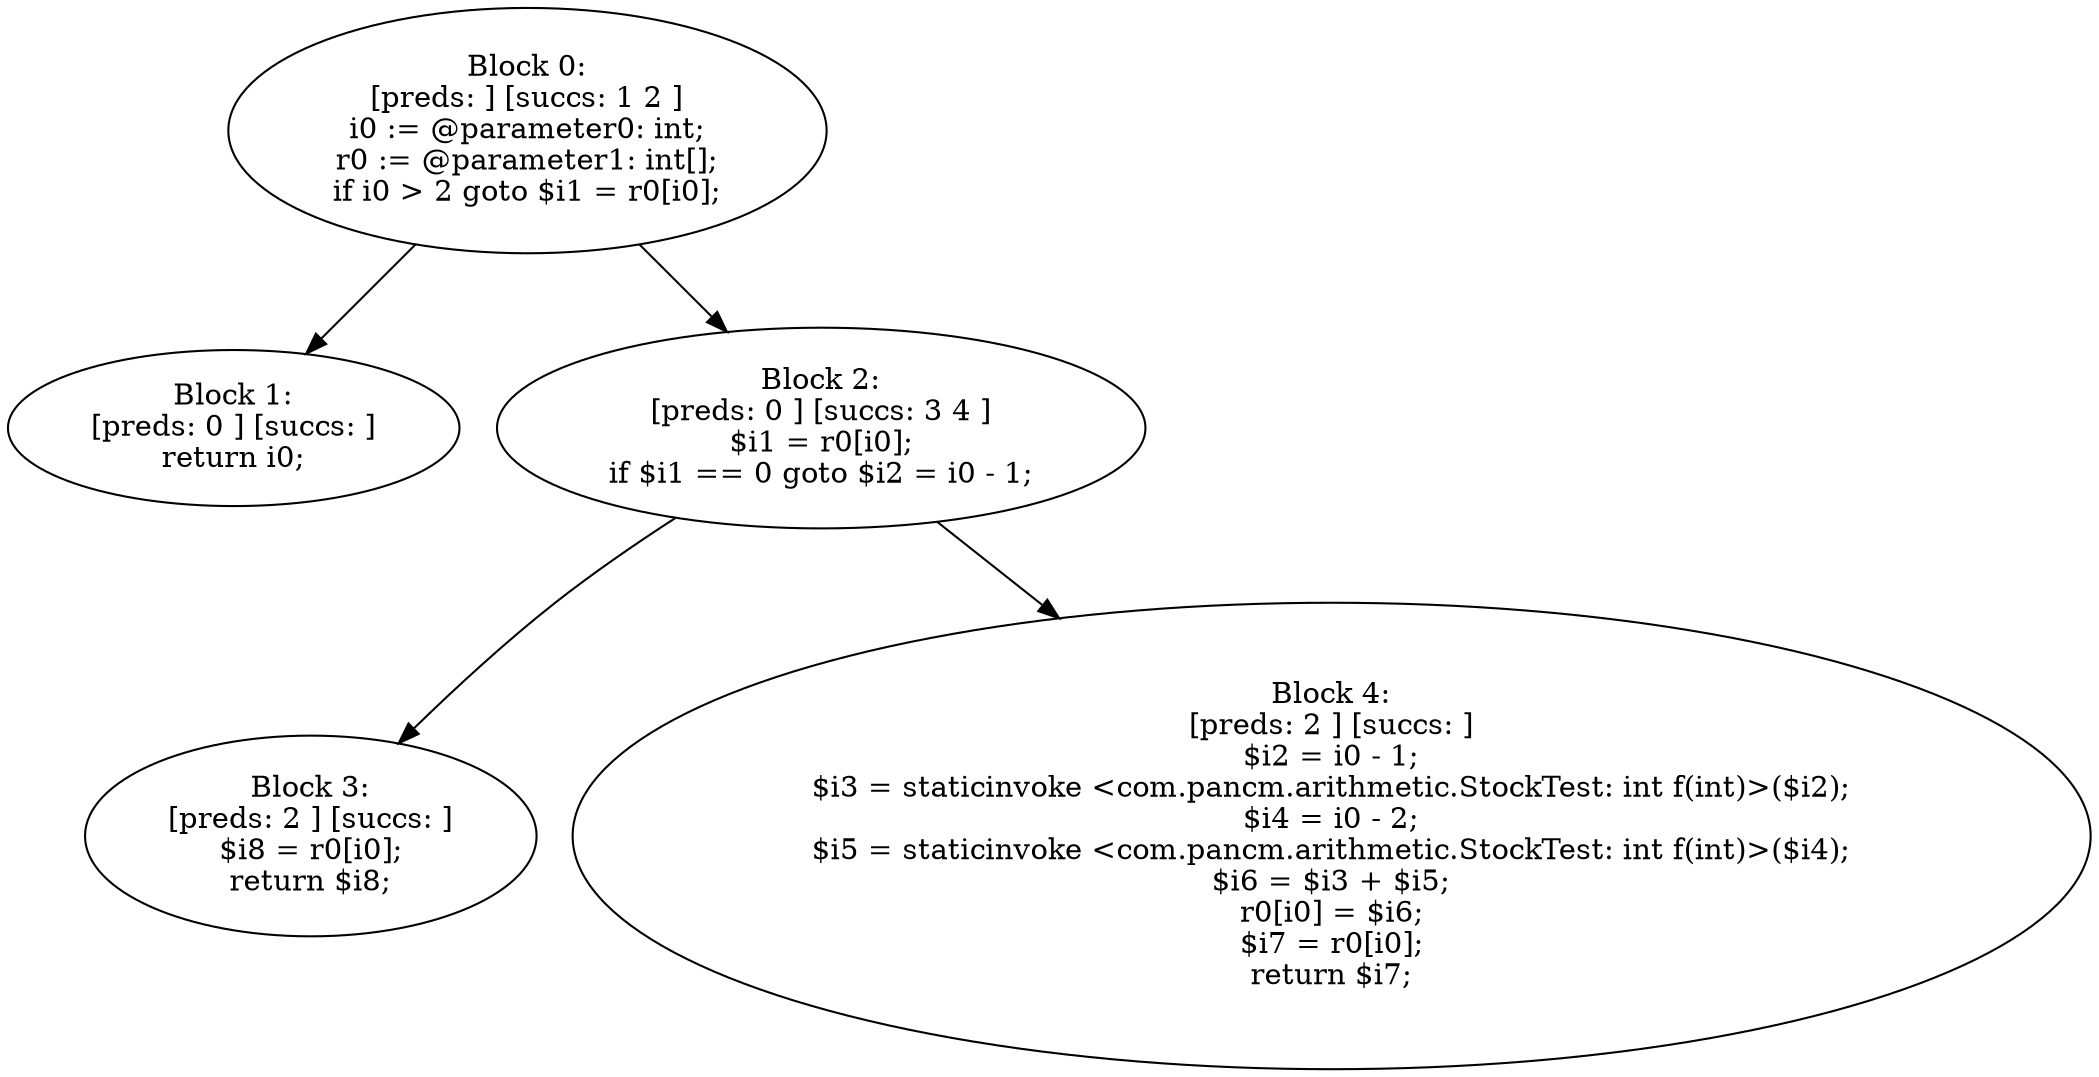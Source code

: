 digraph "unitGraph" {
    "Block 0:
[preds: ] [succs: 1 2 ]
i0 := @parameter0: int;
r0 := @parameter1: int[];
if i0 > 2 goto $i1 = r0[i0];
"
    "Block 1:
[preds: 0 ] [succs: ]
return i0;
"
    "Block 2:
[preds: 0 ] [succs: 3 4 ]
$i1 = r0[i0];
if $i1 == 0 goto $i2 = i0 - 1;
"
    "Block 3:
[preds: 2 ] [succs: ]
$i8 = r0[i0];
return $i8;
"
    "Block 4:
[preds: 2 ] [succs: ]
$i2 = i0 - 1;
$i3 = staticinvoke <com.pancm.arithmetic.StockTest: int f(int)>($i2);
$i4 = i0 - 2;
$i5 = staticinvoke <com.pancm.arithmetic.StockTest: int f(int)>($i4);
$i6 = $i3 + $i5;
r0[i0] = $i6;
$i7 = r0[i0];
return $i7;
"
    "Block 0:
[preds: ] [succs: 1 2 ]
i0 := @parameter0: int;
r0 := @parameter1: int[];
if i0 > 2 goto $i1 = r0[i0];
"->"Block 1:
[preds: 0 ] [succs: ]
return i0;
";
    "Block 0:
[preds: ] [succs: 1 2 ]
i0 := @parameter0: int;
r0 := @parameter1: int[];
if i0 > 2 goto $i1 = r0[i0];
"->"Block 2:
[preds: 0 ] [succs: 3 4 ]
$i1 = r0[i0];
if $i1 == 0 goto $i2 = i0 - 1;
";
    "Block 2:
[preds: 0 ] [succs: 3 4 ]
$i1 = r0[i0];
if $i1 == 0 goto $i2 = i0 - 1;
"->"Block 3:
[preds: 2 ] [succs: ]
$i8 = r0[i0];
return $i8;
";
    "Block 2:
[preds: 0 ] [succs: 3 4 ]
$i1 = r0[i0];
if $i1 == 0 goto $i2 = i0 - 1;
"->"Block 4:
[preds: 2 ] [succs: ]
$i2 = i0 - 1;
$i3 = staticinvoke <com.pancm.arithmetic.StockTest: int f(int)>($i2);
$i4 = i0 - 2;
$i5 = staticinvoke <com.pancm.arithmetic.StockTest: int f(int)>($i4);
$i6 = $i3 + $i5;
r0[i0] = $i6;
$i7 = r0[i0];
return $i7;
";
}
